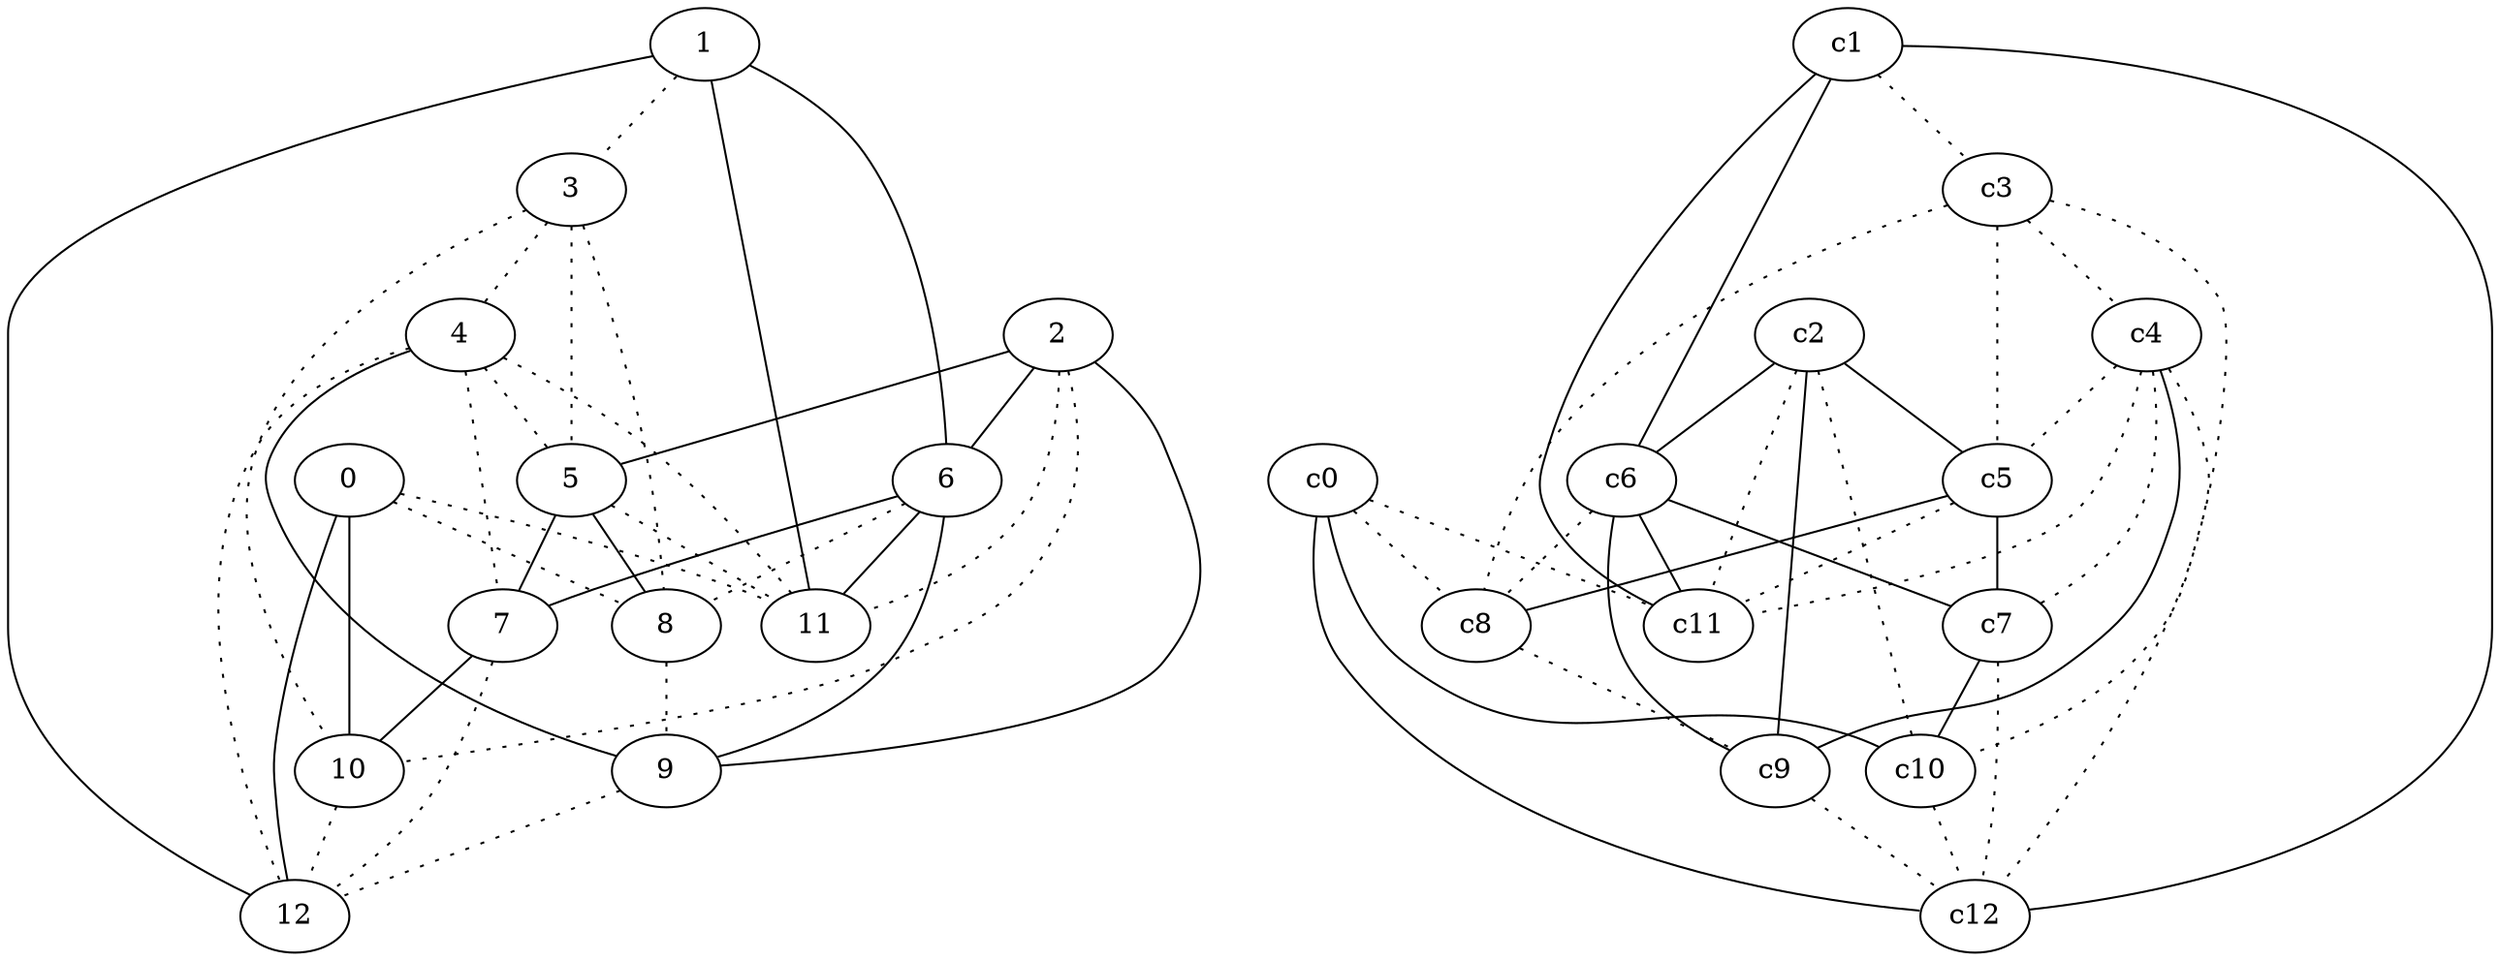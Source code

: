graph {
a0[label=0];
a1[label=1];
a2[label=2];
a3[label=3];
a4[label=4];
a5[label=5];
a6[label=6];
a7[label=7];
a8[label=8];
a9[label=9];
a10[label=10];
a11[label=11];
a12[label=12];
a0 -- a8 [style=dotted];
a0 -- a10;
a0 -- a11 [style=dotted];
a0 -- a12;
a1 -- a3 [style=dotted];
a1 -- a6;
a1 -- a11;
a1 -- a12;
a2 -- a5;
a2 -- a6;
a2 -- a9;
a2 -- a10 [style=dotted];
a2 -- a11 [style=dotted];
a3 -- a4 [style=dotted];
a3 -- a5 [style=dotted];
a3 -- a8 [style=dotted];
a3 -- a10 [style=dotted];
a4 -- a5 [style=dotted];
a4 -- a7 [style=dotted];
a4 -- a9;
a4 -- a11 [style=dotted];
a4 -- a12 [style=dotted];
a5 -- a7;
a5 -- a8;
a5 -- a11 [style=dotted];
a6 -- a7;
a6 -- a8 [style=dotted];
a6 -- a9;
a6 -- a11;
a7 -- a10;
a7 -- a12 [style=dotted];
a8 -- a9 [style=dotted];
a9 -- a12 [style=dotted];
a10 -- a12 [style=dotted];
c0 -- c8 [style=dotted];
c0 -- c10;
c0 -- c11 [style=dotted];
c0 -- c12;
c1 -- c3 [style=dotted];
c1 -- c6;
c1 -- c11;
c1 -- c12;
c2 -- c5;
c2 -- c6;
c2 -- c9;
c2 -- c10 [style=dotted];
c2 -- c11 [style=dotted];
c3 -- c4 [style=dotted];
c3 -- c5 [style=dotted];
c3 -- c8 [style=dotted];
c3 -- c10 [style=dotted];
c4 -- c5 [style=dotted];
c4 -- c7 [style=dotted];
c4 -- c9;
c4 -- c11 [style=dotted];
c4 -- c12 [style=dotted];
c5 -- c7;
c5 -- c8;
c5 -- c11 [style=dotted];
c6 -- c7;
c6 -- c8 [style=dotted];
c6 -- c9;
c6 -- c11;
c7 -- c10;
c7 -- c12 [style=dotted];
c8 -- c9 [style=dotted];
c9 -- c12 [style=dotted];
c10 -- c12 [style=dotted];
}
